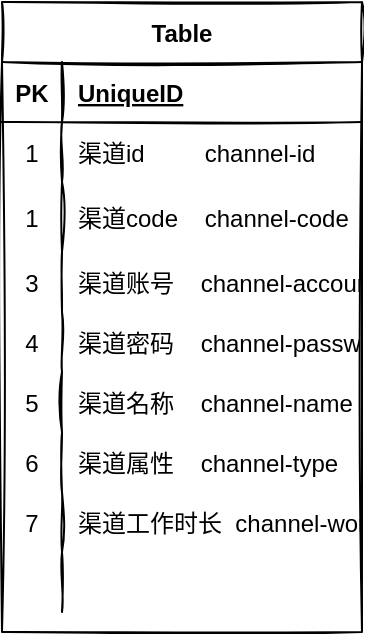 <mxfile version="16.1.0" type="github">
  <diagram id="7A_8IN64Yz7hJPyClrtF" name="Page-1">
    <mxGraphModel dx="1298" dy="639" grid="1" gridSize="10" guides="1" tooltips="1" connect="1" arrows="1" fold="1" page="1" pageScale="1" pageWidth="827" pageHeight="1169" math="0" shadow="0">
      <root>
        <mxCell id="0" />
        <mxCell id="1" parent="0" />
        <mxCell id="sdr6PrXHqlu5W56q0N-a-114" value="Table" style="shape=table;startSize=30;container=1;collapsible=1;childLayout=tableLayout;fixedRows=1;rowLines=0;fontStyle=1;align=center;resizeLast=1;sketch=1;flipH=0;flipV=0;" vertex="1" parent="1">
          <mxGeometry x="310" y="60" width="180" height="315" as="geometry" />
        </mxCell>
        <mxCell id="sdr6PrXHqlu5W56q0N-a-115" value="" style="shape=partialRectangle;collapsible=0;dropTarget=0;pointerEvents=0;fillColor=none;top=0;left=0;bottom=1;right=0;points=[[0,0.5],[1,0.5]];portConstraint=eastwest;sketch=1;" vertex="1" parent="sdr6PrXHqlu5W56q0N-a-114">
          <mxGeometry y="30" width="180" height="30" as="geometry" />
        </mxCell>
        <mxCell id="sdr6PrXHqlu5W56q0N-a-116" value="PK" style="shape=partialRectangle;connectable=0;fillColor=none;top=0;left=0;bottom=0;right=0;fontStyle=1;overflow=hidden;sketch=1;" vertex="1" parent="sdr6PrXHqlu5W56q0N-a-115">
          <mxGeometry width="30" height="30" as="geometry">
            <mxRectangle width="30" height="30" as="alternateBounds" />
          </mxGeometry>
        </mxCell>
        <mxCell id="sdr6PrXHqlu5W56q0N-a-117" value="UniqueID" style="shape=partialRectangle;connectable=0;fillColor=none;top=0;left=0;bottom=0;right=0;align=left;spacingLeft=6;fontStyle=5;overflow=hidden;sketch=1;" vertex="1" parent="sdr6PrXHqlu5W56q0N-a-115">
          <mxGeometry x="30" width="150" height="30" as="geometry">
            <mxRectangle width="150" height="30" as="alternateBounds" />
          </mxGeometry>
        </mxCell>
        <mxCell id="sdr6PrXHqlu5W56q0N-a-121" value="" style="shape=partialRectangle;collapsible=0;dropTarget=0;pointerEvents=0;fillColor=none;top=0;left=0;bottom=0;right=0;points=[[0,0.5],[1,0.5]];portConstraint=eastwest;sketch=1;" vertex="1" parent="sdr6PrXHqlu5W56q0N-a-114">
          <mxGeometry y="60" width="180" height="30" as="geometry" />
        </mxCell>
        <mxCell id="sdr6PrXHqlu5W56q0N-a-122" value="1" style="shape=partialRectangle;connectable=0;fillColor=none;top=0;left=0;bottom=0;right=0;editable=1;overflow=hidden;sketch=1;" vertex="1" parent="sdr6PrXHqlu5W56q0N-a-121">
          <mxGeometry width="30" height="30" as="geometry">
            <mxRectangle width="30" height="30" as="alternateBounds" />
          </mxGeometry>
        </mxCell>
        <mxCell id="sdr6PrXHqlu5W56q0N-a-123" value="渠道id         channel-id" style="shape=partialRectangle;connectable=0;fillColor=none;top=0;left=0;bottom=0;right=0;align=left;spacingLeft=6;overflow=hidden;sketch=1;" vertex="1" parent="sdr6PrXHqlu5W56q0N-a-121">
          <mxGeometry x="30" width="150" height="30" as="geometry">
            <mxRectangle width="150" height="30" as="alternateBounds" />
          </mxGeometry>
        </mxCell>
        <mxCell id="sdr6PrXHqlu5W56q0N-a-118" value="" style="shape=partialRectangle;collapsible=0;dropTarget=0;pointerEvents=0;fillColor=none;top=0;left=0;bottom=0;right=0;points=[[0,0.5],[1,0.5]];portConstraint=eastwest;sketch=1;" vertex="1" parent="sdr6PrXHqlu5W56q0N-a-114">
          <mxGeometry y="90" width="180" height="35" as="geometry" />
        </mxCell>
        <mxCell id="sdr6PrXHqlu5W56q0N-a-119" value="1" style="shape=partialRectangle;connectable=0;fillColor=none;top=0;left=0;bottom=0;right=0;editable=1;overflow=hidden;sketch=1;" vertex="1" parent="sdr6PrXHqlu5W56q0N-a-118">
          <mxGeometry width="30" height="35" as="geometry">
            <mxRectangle width="30" height="35" as="alternateBounds" />
          </mxGeometry>
        </mxCell>
        <mxCell id="sdr6PrXHqlu5W56q0N-a-120" value="渠道code    channel-code" style="shape=partialRectangle;connectable=0;fillColor=none;top=0;left=0;bottom=0;right=0;align=left;spacingLeft=6;overflow=hidden;sketch=1;" vertex="1" parent="sdr6PrXHqlu5W56q0N-a-118">
          <mxGeometry x="30" width="150" height="35" as="geometry">
            <mxRectangle width="150" height="35" as="alternateBounds" />
          </mxGeometry>
        </mxCell>
        <mxCell id="sdr6PrXHqlu5W56q0N-a-124" value="" style="shape=partialRectangle;collapsible=0;dropTarget=0;pointerEvents=0;fillColor=none;top=0;left=0;bottom=0;right=0;points=[[0,0.5],[1,0.5]];portConstraint=eastwest;sketch=1;" vertex="1" parent="sdr6PrXHqlu5W56q0N-a-114">
          <mxGeometry y="125" width="180" height="30" as="geometry" />
        </mxCell>
        <mxCell id="sdr6PrXHqlu5W56q0N-a-125" value="3" style="shape=partialRectangle;connectable=0;fillColor=none;top=0;left=0;bottom=0;right=0;editable=1;overflow=hidden;sketch=1;" vertex="1" parent="sdr6PrXHqlu5W56q0N-a-124">
          <mxGeometry width="30" height="30" as="geometry">
            <mxRectangle width="30" height="30" as="alternateBounds" />
          </mxGeometry>
        </mxCell>
        <mxCell id="sdr6PrXHqlu5W56q0N-a-126" value="渠道账号    channel-account" style="shape=partialRectangle;connectable=0;fillColor=none;top=0;left=0;bottom=0;right=0;align=left;spacingLeft=6;overflow=hidden;sketch=1;" vertex="1" parent="sdr6PrXHqlu5W56q0N-a-124">
          <mxGeometry x="30" width="150" height="30" as="geometry">
            <mxRectangle width="150" height="30" as="alternateBounds" />
          </mxGeometry>
        </mxCell>
        <mxCell id="sdr6PrXHqlu5W56q0N-a-133" style="shape=partialRectangle;collapsible=0;dropTarget=0;pointerEvents=0;fillColor=none;top=0;left=0;bottom=0;right=0;points=[[0,0.5],[1,0.5]];portConstraint=eastwest;sketch=1;" vertex="1" parent="sdr6PrXHqlu5W56q0N-a-114">
          <mxGeometry y="155" width="180" height="30" as="geometry" />
        </mxCell>
        <mxCell id="sdr6PrXHqlu5W56q0N-a-134" value="4" style="shape=partialRectangle;connectable=0;fillColor=none;top=0;left=0;bottom=0;right=0;editable=1;overflow=hidden;sketch=1;" vertex="1" parent="sdr6PrXHqlu5W56q0N-a-133">
          <mxGeometry width="30" height="30" as="geometry">
            <mxRectangle width="30" height="30" as="alternateBounds" />
          </mxGeometry>
        </mxCell>
        <mxCell id="sdr6PrXHqlu5W56q0N-a-135" value="渠道密码    channel-password" style="shape=partialRectangle;connectable=0;fillColor=none;top=0;left=0;bottom=0;right=0;align=left;spacingLeft=6;overflow=hidden;sketch=1;" vertex="1" parent="sdr6PrXHqlu5W56q0N-a-133">
          <mxGeometry x="30" width="150" height="30" as="geometry">
            <mxRectangle width="150" height="30" as="alternateBounds" />
          </mxGeometry>
        </mxCell>
        <mxCell id="sdr6PrXHqlu5W56q0N-a-136" style="shape=partialRectangle;collapsible=0;dropTarget=0;pointerEvents=0;fillColor=none;top=0;left=0;bottom=0;right=0;points=[[0,0.5],[1,0.5]];portConstraint=eastwest;sketch=1;" vertex="1" parent="sdr6PrXHqlu5W56q0N-a-114">
          <mxGeometry y="185" width="180" height="30" as="geometry" />
        </mxCell>
        <mxCell id="sdr6PrXHqlu5W56q0N-a-137" value="5" style="shape=partialRectangle;connectable=0;fillColor=none;top=0;left=0;bottom=0;right=0;editable=1;overflow=hidden;sketch=1;" vertex="1" parent="sdr6PrXHqlu5W56q0N-a-136">
          <mxGeometry width="30" height="30" as="geometry">
            <mxRectangle width="30" height="30" as="alternateBounds" />
          </mxGeometry>
        </mxCell>
        <mxCell id="sdr6PrXHqlu5W56q0N-a-138" value="渠道名称    channel-name" style="shape=partialRectangle;connectable=0;fillColor=none;top=0;left=0;bottom=0;right=0;align=left;spacingLeft=6;overflow=hidden;sketch=1;" vertex="1" parent="sdr6PrXHqlu5W56q0N-a-136">
          <mxGeometry x="30" width="150" height="30" as="geometry">
            <mxRectangle width="150" height="30" as="alternateBounds" />
          </mxGeometry>
        </mxCell>
        <mxCell id="sdr6PrXHqlu5W56q0N-a-139" style="shape=partialRectangle;collapsible=0;dropTarget=0;pointerEvents=0;fillColor=none;top=0;left=0;bottom=0;right=0;points=[[0,0.5],[1,0.5]];portConstraint=eastwest;sketch=1;" vertex="1" parent="sdr6PrXHqlu5W56q0N-a-114">
          <mxGeometry y="215" width="180" height="30" as="geometry" />
        </mxCell>
        <mxCell id="sdr6PrXHqlu5W56q0N-a-140" value="6" style="shape=partialRectangle;connectable=0;fillColor=none;top=0;left=0;bottom=0;right=0;editable=1;overflow=hidden;sketch=1;" vertex="1" parent="sdr6PrXHqlu5W56q0N-a-139">
          <mxGeometry width="30" height="30" as="geometry">
            <mxRectangle width="30" height="30" as="alternateBounds" />
          </mxGeometry>
        </mxCell>
        <mxCell id="sdr6PrXHqlu5W56q0N-a-141" value="渠道属性    channel-type" style="shape=partialRectangle;connectable=0;fillColor=none;top=0;left=0;bottom=0;right=0;align=left;spacingLeft=6;overflow=hidden;sketch=1;" vertex="1" parent="sdr6PrXHqlu5W56q0N-a-139">
          <mxGeometry x="30" width="150" height="30" as="geometry">
            <mxRectangle width="150" height="30" as="alternateBounds" />
          </mxGeometry>
        </mxCell>
        <mxCell id="sdr6PrXHqlu5W56q0N-a-142" style="shape=partialRectangle;collapsible=0;dropTarget=0;pointerEvents=0;fillColor=none;top=0;left=0;bottom=0;right=0;points=[[0,0.5],[1,0.5]];portConstraint=eastwest;sketch=1;" vertex="1" parent="sdr6PrXHqlu5W56q0N-a-114">
          <mxGeometry y="245" width="180" height="30" as="geometry" />
        </mxCell>
        <mxCell id="sdr6PrXHqlu5W56q0N-a-143" value="7" style="shape=partialRectangle;connectable=0;fillColor=none;top=0;left=0;bottom=0;right=0;editable=1;overflow=hidden;sketch=1;" vertex="1" parent="sdr6PrXHqlu5W56q0N-a-142">
          <mxGeometry width="30" height="30" as="geometry">
            <mxRectangle width="30" height="30" as="alternateBounds" />
          </mxGeometry>
        </mxCell>
        <mxCell id="sdr6PrXHqlu5W56q0N-a-144" value="渠道工作时长  channel-worktime" style="shape=partialRectangle;connectable=0;fillColor=none;top=0;left=0;bottom=0;right=0;align=left;spacingLeft=6;overflow=hidden;sketch=1;" vertex="1" parent="sdr6PrXHqlu5W56q0N-a-142">
          <mxGeometry x="30" width="150" height="30" as="geometry">
            <mxRectangle width="150" height="30" as="alternateBounds" />
          </mxGeometry>
        </mxCell>
        <mxCell id="sdr6PrXHqlu5W56q0N-a-145" style="shape=partialRectangle;collapsible=0;dropTarget=0;pointerEvents=0;fillColor=none;top=0;left=0;bottom=0;right=0;points=[[0,0.5],[1,0.5]];portConstraint=eastwest;sketch=1;" vertex="1" parent="sdr6PrXHqlu5W56q0N-a-114">
          <mxGeometry y="275" width="180" height="30" as="geometry" />
        </mxCell>
        <mxCell id="sdr6PrXHqlu5W56q0N-a-146" style="shape=partialRectangle;connectable=0;fillColor=none;top=0;left=0;bottom=0;right=0;editable=1;overflow=hidden;sketch=1;" vertex="1" parent="sdr6PrXHqlu5W56q0N-a-145">
          <mxGeometry width="30" height="30" as="geometry">
            <mxRectangle width="30" height="30" as="alternateBounds" />
          </mxGeometry>
        </mxCell>
        <mxCell id="sdr6PrXHqlu5W56q0N-a-147" style="shape=partialRectangle;connectable=0;fillColor=none;top=0;left=0;bottom=0;right=0;align=left;spacingLeft=6;overflow=hidden;sketch=1;" vertex="1" parent="sdr6PrXHqlu5W56q0N-a-145">
          <mxGeometry x="30" width="150" height="30" as="geometry">
            <mxRectangle width="150" height="30" as="alternateBounds" />
          </mxGeometry>
        </mxCell>
      </root>
    </mxGraphModel>
  </diagram>
</mxfile>
